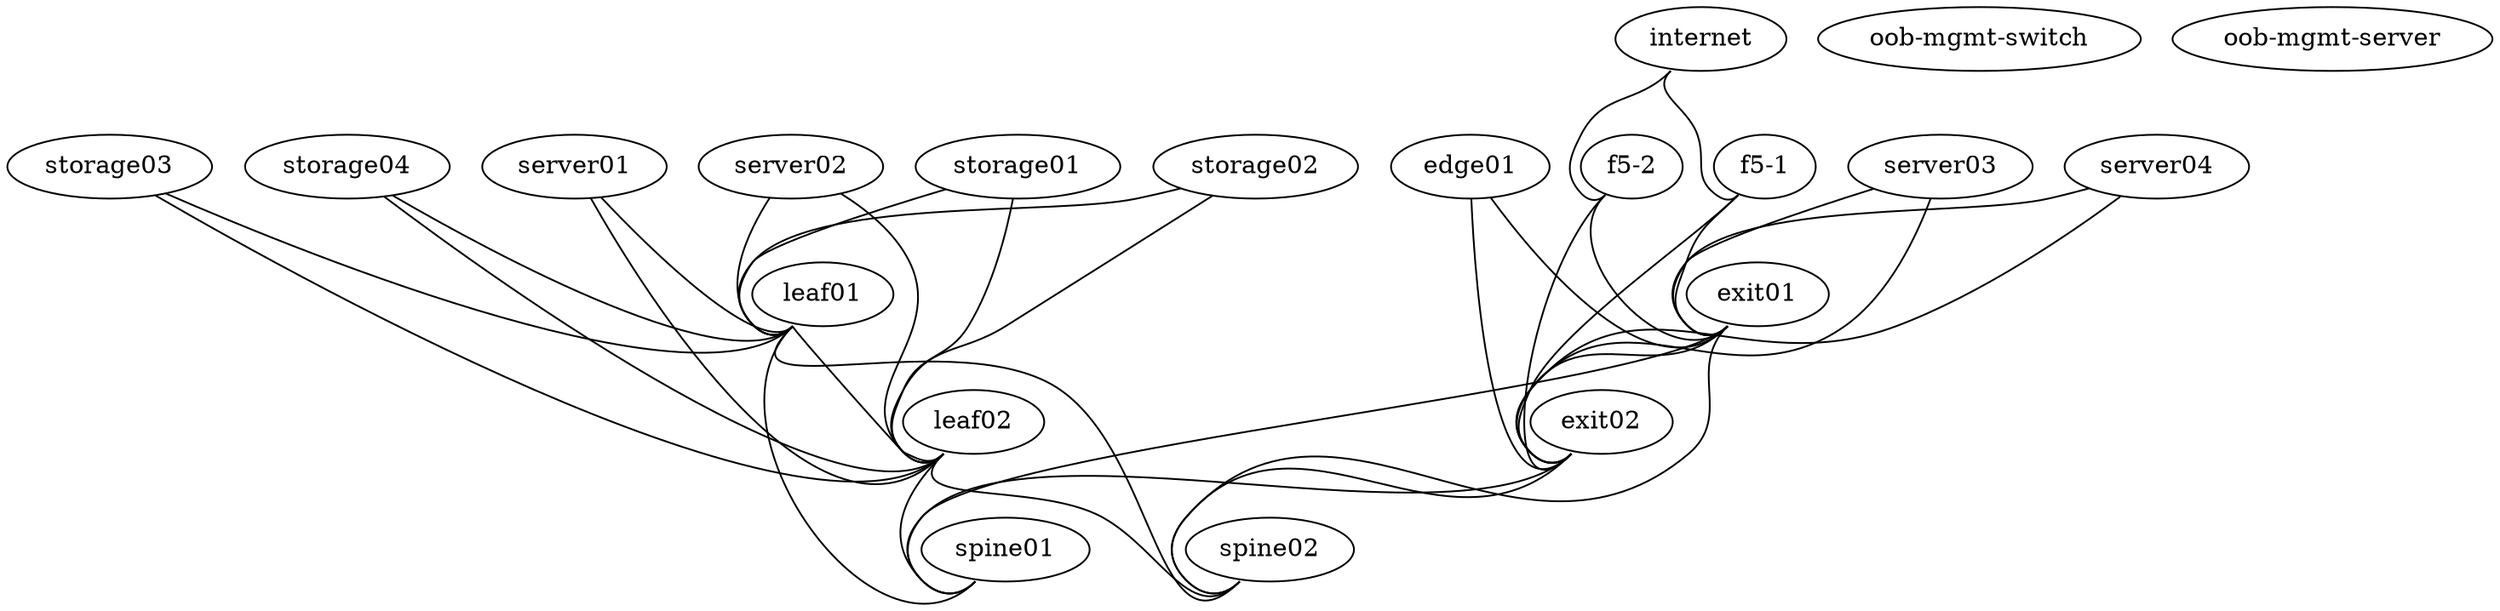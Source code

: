 graph vx {
  "leaf01" [function="leaf" os="CumulusCommunity/cumulus-vx" version="3.7.3" memory="768" config="./helper_scripts/config_switch.sh" ]
  "leaf02" [function="leaf" os="CumulusCommunity/cumulus-vx" version="3.7.3" memory="768" config="./helper_scripts/config_switch.sh" ]
  "spine01" [function="spine" os="CumulusCommunity/cumulus-vx" version="3.7.3" memory="768" config="./helper_scripts/config_switch.sh" ]
  "spine02" [function="spine" os="CumulusCommunity/cumulus-vx" version="3.7.3" memory="768" config="./helper_scripts/config_switch.sh" ]
  "exit01" [function="exit" os="CumulusCommunity/cumulus-vx" version="3.7.3" memory="768" config="./helper_scripts/config_switch.sh" ]
  "exit02" [function="exit" os="CumulusCommunity/cumulus-vx" version="3.7.3" memory="768" config="./helper_scripts/config_switch.sh" ]
  "server01" [function="host" os="yk0/ubuntu-xenial" memory="512" config="./helper_scripts/config_server.sh" ]
  "server02" [function="host" os="yk0/ubuntu-xenial" memory="512" config="./helper_scripts/config_server.sh" ]
  "server03" [function="host" os="yk0/ubuntu-xenial" memory="512" config="./helper_scripts/config_server.sh" ]
  "server04" [function="host" os="yk0/ubuntu-xenial" memory="512" config="./helper_scripts/config_server.sh" ]
  "edge01" [function="host" os="yk0/ubuntu-xenial" memory="768" config="./helper_scripts/config_server.sh" ]
  "internet" [function="internet" vagrant="swp48" os="CumulusCommunity/cumulus-vx" version="3.7.3" memory="768" config="./helper_scripts/config_internet.sh" ]
  "oob-mgmt-switch" [function="oob-switch" vagrant="eth0" os="CumulusCommunity/cumulus-vx" version="3.7.3" memory="768" config="./helper_scripts/config_oob_switch.sh" ]
  "oob-mgmt-server" [function="oob-server" vagrant="eth0" os="CumulusCommunity/vx_oob_server" version="1.0.4" memory="1024" config="./helper_scripts/config_oob_server.sh" ]
  "f5-1" [function="exit" os="CumulusCommunity/cumulus-vx" version="3.7.3" memory="768" config="./helper_scripts/config_switch.sh" ]
  "f5-2" [function="exit" os="CumulusCommunity/cumulus-vx" version="3.7.3" memory="768" config="./helper_scripts/config_switch.sh" ]
  "storage01" [function="host" os="yk0/ubuntu-xenial" memory="512" config="./helper_scripts/config_server.sh" ]
  "storage02" [function="host" os="yk0/ubuntu-xenial" memory="512" config="./helper_scripts/config_server.sh" ]
  "storage03" [function="host" os="yk0/ubuntu-xenial" memory="512" config="./helper_scripts/config_server.sh" ]
  "storage04" [function="host" os="yk0/ubuntu-xenial" memory="512" config="./helper_scripts/config_server.sh" ]

  "leaf01":"swp56" -- "spine01":"swp1"
  "leaf02":"swp56" -- "spine01":"swp2"
  "leaf01":"swp55" -- "spine02":"swp1"
  "leaf02":"swp55" -- "spine02":"swp2"

  "leaf01":"swp54" -- "leaf02":"swp54"
  "exit01":"swp54" -- "exit02":"swp54"

  "server01":"eth1" -- "leaf01":"swp1" [left_mac="00:03:00:11:11:01"]
  "server01":"eth2" -- "leaf02":"swp1" [left_mac="00:03:00:11:11:02"]
  "server02":"eth1" -- "leaf01":"swp2" [left_mac="00:03:00:22:22:01"]
  "server02":"eth2" -- "leaf02":"swp2" [left_mac="00:03:00:22:22:02"]
  "server03":"eth1" -- "exit01":"swp11" [left_mac="00:03:00:33:33:01"]
  "server03":"eth2" -- "exit02":"swp11" [left_mac="00:03:00:33:33:02"]
  "server04":"eth1" -- "exit01":"swp12" [left_mac="00:03:00:44:44:01"]
  "server04":"eth2" -- "exit02":"swp12" [left_mac="00:03:00:44:44:02"]

  "storage01":"eth1" -- "leaf01":"swp3" [left_mac="00:04:00:11:11:01"]
  "storage01":"eth2" -- "leaf02":"swp3" [left_mac="00:04:00:11:11:02"]
  "storage02":"eth1" -- "leaf01":"swp4" [left_mac="00:04:00:22:22:01"]
  "storage02":"eth2" -- "leaf02":"swp4" [left_mac="00:04:00:22:22:02"]
  "storage03":"eth1" -- "leaf01":"swp5" [left_mac="00:04:00:11:11:03"]
  "storage03":"eth2" -- "leaf02":"swp5" [left_mac="00:04:00:11:11:04"]
  "storage04":"eth1" -- "leaf01":"swp6" [left_mac="00:04:00:22:22:03"]
  "storage04":"eth2" -- "leaf02":"swp6" [left_mac="00:04:00:22:22:04"]

  "exit01":"swp56" -- "spine01":"swp30"
  "exit01":"swp55" -- "spine02":"swp30"
  "exit02":"swp56" -- "spine01":"swp29"
  "exit02":"swp55" -- "spine02":"swp29"

  "internet":"swp1" -- "f5-1":"swp3"
  "internet":"swp2" -- "f5-2":"swp3"

  "edge01":"eth1" -- "exit01":"swp10"
  "edge01":"eth2" -- "exit02":"swp10"

  "f5-1":"swp1" -- "exit01":"swp1"
  "f5-1":"swp2" -- "exit02":"swp1"
  
  "f5-2":"swp1" -- "exit01":"swp2"
  "f5-2":"swp2" -- "exit02":"swp2"
}
